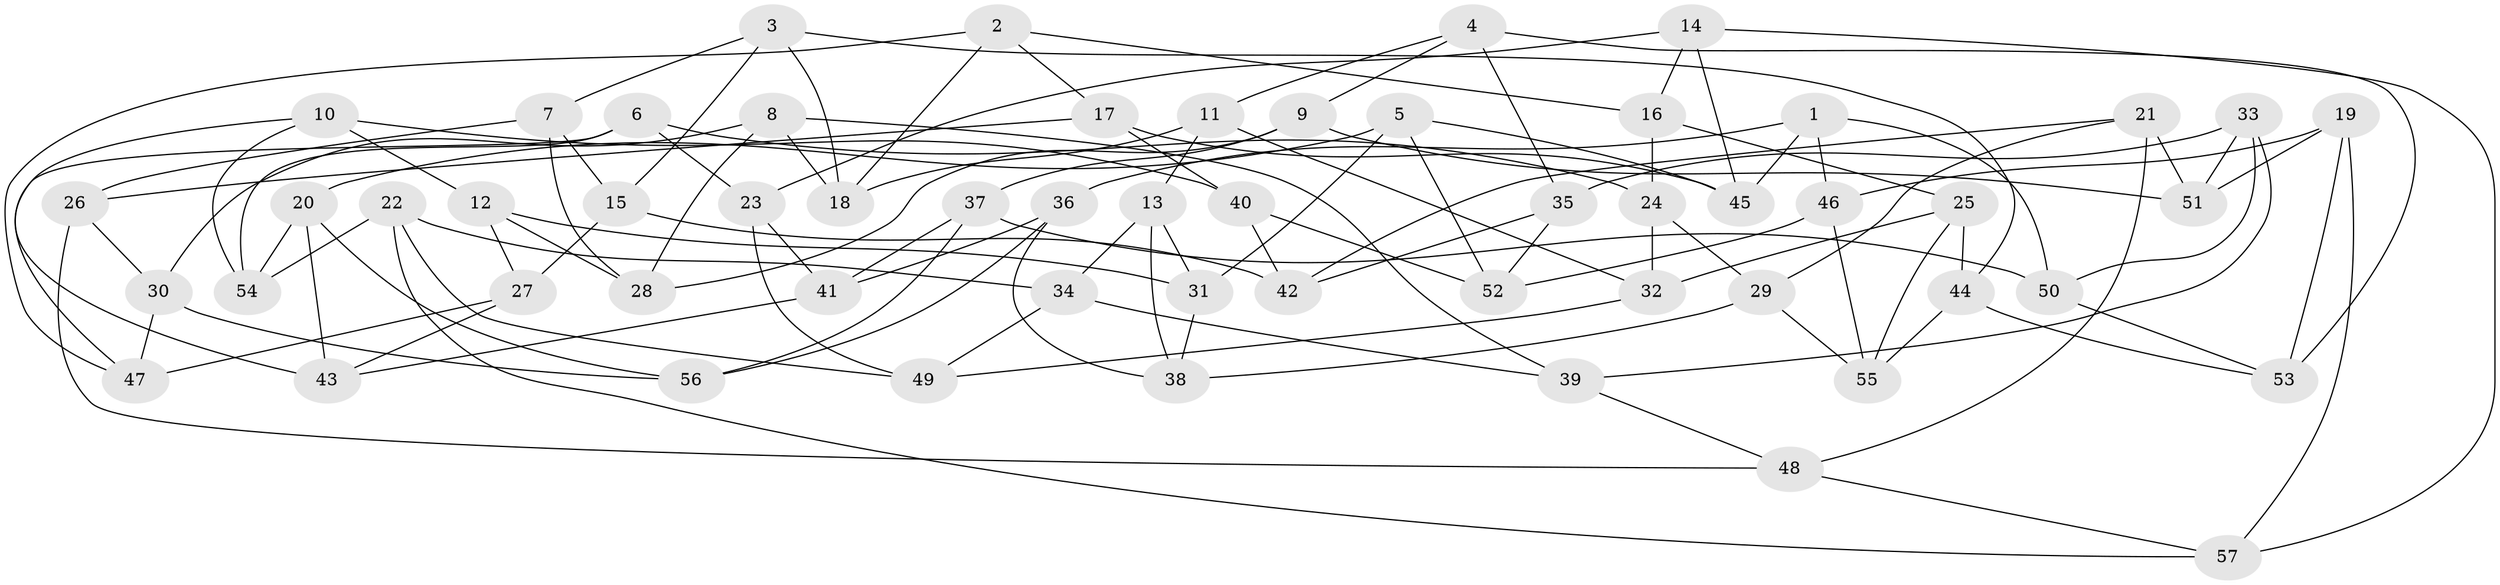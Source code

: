 // coarse degree distribution, {9: 0.08695652173913043, 8: 0.21739130434782608, 6: 0.043478260869565216, 4: 0.4782608695652174, 3: 0.08695652173913043, 7: 0.08695652173913043}
// Generated by graph-tools (version 1.1) at 2025/53/03/04/25 22:53:36]
// undirected, 57 vertices, 114 edges
graph export_dot {
  node [color=gray90,style=filled];
  1;
  2;
  3;
  4;
  5;
  6;
  7;
  8;
  9;
  10;
  11;
  12;
  13;
  14;
  15;
  16;
  17;
  18;
  19;
  20;
  21;
  22;
  23;
  24;
  25;
  26;
  27;
  28;
  29;
  30;
  31;
  32;
  33;
  34;
  35;
  36;
  37;
  38;
  39;
  40;
  41;
  42;
  43;
  44;
  45;
  46;
  47;
  48;
  49;
  50;
  51;
  52;
  53;
  54;
  55;
  56;
  57;
  1 -- 46;
  1 -- 36;
  1 -- 45;
  1 -- 50;
  2 -- 16;
  2 -- 18;
  2 -- 17;
  2 -- 47;
  3 -- 44;
  3 -- 7;
  3 -- 18;
  3 -- 15;
  4 -- 11;
  4 -- 9;
  4 -- 53;
  4 -- 35;
  5 -- 45;
  5 -- 31;
  5 -- 20;
  5 -- 52;
  6 -- 54;
  6 -- 24;
  6 -- 23;
  6 -- 47;
  7 -- 15;
  7 -- 28;
  7 -- 26;
  8 -- 39;
  8 -- 28;
  8 -- 30;
  8 -- 18;
  9 -- 28;
  9 -- 51;
  9 -- 37;
  10 -- 12;
  10 -- 54;
  10 -- 40;
  10 -- 43;
  11 -- 32;
  11 -- 18;
  11 -- 13;
  12 -- 28;
  12 -- 31;
  12 -- 27;
  13 -- 38;
  13 -- 31;
  13 -- 34;
  14 -- 45;
  14 -- 16;
  14 -- 23;
  14 -- 57;
  15 -- 27;
  15 -- 42;
  16 -- 24;
  16 -- 25;
  17 -- 26;
  17 -- 40;
  17 -- 45;
  19 -- 57;
  19 -- 51;
  19 -- 46;
  19 -- 53;
  20 -- 56;
  20 -- 43;
  20 -- 54;
  21 -- 42;
  21 -- 48;
  21 -- 29;
  21 -- 51;
  22 -- 54;
  22 -- 57;
  22 -- 49;
  22 -- 34;
  23 -- 49;
  23 -- 41;
  24 -- 32;
  24 -- 29;
  25 -- 55;
  25 -- 32;
  25 -- 44;
  26 -- 48;
  26 -- 30;
  27 -- 43;
  27 -- 47;
  29 -- 38;
  29 -- 55;
  30 -- 56;
  30 -- 47;
  31 -- 38;
  32 -- 49;
  33 -- 50;
  33 -- 35;
  33 -- 39;
  33 -- 51;
  34 -- 49;
  34 -- 39;
  35 -- 52;
  35 -- 42;
  36 -- 38;
  36 -- 56;
  36 -- 41;
  37 -- 41;
  37 -- 50;
  37 -- 56;
  39 -- 48;
  40 -- 42;
  40 -- 52;
  41 -- 43;
  44 -- 53;
  44 -- 55;
  46 -- 52;
  46 -- 55;
  48 -- 57;
  50 -- 53;
}
